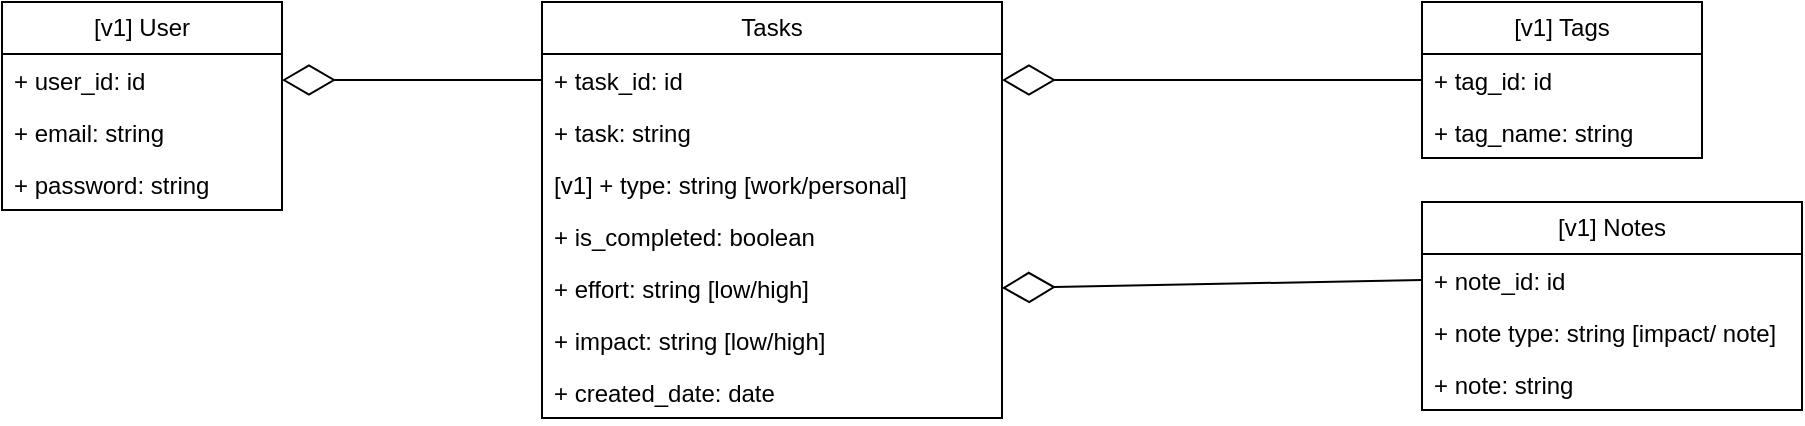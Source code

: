 <mxfile version="22.0.6" type="github">
  <diagram name="Page-1" id="bIse1sEXqI63IvtKZNgD">
    <mxGraphModel dx="2156" dy="709" grid="1" gridSize="10" guides="1" tooltips="1" connect="1" arrows="1" fold="1" page="1" pageScale="1" pageWidth="850" pageHeight="1100" math="0" shadow="0">
      <root>
        <mxCell id="0" />
        <mxCell id="1" parent="0" />
        <mxCell id="Ncuitg3gsHuqARtvOZ92-11" value="Tasks" style="swimlane;fontStyle=0;childLayout=stackLayout;horizontal=1;startSize=26;fillColor=none;horizontalStack=0;resizeParent=1;resizeParentMax=0;resizeLast=0;collapsible=1;marginBottom=0;whiteSpace=wrap;html=1;" vertex="1" parent="1">
          <mxGeometry x="160" y="160" width="230" height="208" as="geometry">
            <mxRectangle x="160" y="160" width="70" height="30" as="alternateBounds" />
          </mxGeometry>
        </mxCell>
        <mxCell id="Ncuitg3gsHuqARtvOZ92-12" value="+ task_id: id" style="text;strokeColor=none;fillColor=none;align=left;verticalAlign=top;spacingLeft=4;spacingRight=4;overflow=hidden;rotatable=0;points=[[0,0.5],[1,0.5]];portConstraint=eastwest;whiteSpace=wrap;html=1;" vertex="1" parent="Ncuitg3gsHuqARtvOZ92-11">
          <mxGeometry y="26" width="230" height="26" as="geometry" />
        </mxCell>
        <mxCell id="Ncuitg3gsHuqARtvOZ92-13" value="+ task: string" style="text;strokeColor=none;fillColor=none;align=left;verticalAlign=top;spacingLeft=4;spacingRight=4;overflow=hidden;rotatable=0;points=[[0,0.5],[1,0.5]];portConstraint=eastwest;whiteSpace=wrap;html=1;" vertex="1" parent="Ncuitg3gsHuqARtvOZ92-11">
          <mxGeometry y="52" width="230" height="26" as="geometry" />
        </mxCell>
        <mxCell id="Ncuitg3gsHuqARtvOZ92-14" value="[v1] + type: string [work/personal]" style="text;strokeColor=none;fillColor=none;align=left;verticalAlign=top;spacingLeft=4;spacingRight=4;overflow=hidden;rotatable=0;points=[[0,0.5],[1,0.5]];portConstraint=eastwest;whiteSpace=wrap;html=1;" vertex="1" parent="Ncuitg3gsHuqARtvOZ92-11">
          <mxGeometry y="78" width="230" height="26" as="geometry" />
        </mxCell>
        <mxCell id="Ncuitg3gsHuqARtvOZ92-16" value="+ is_completed: boolean" style="text;strokeColor=none;fillColor=none;align=left;verticalAlign=top;spacingLeft=4;spacingRight=4;overflow=hidden;rotatable=0;points=[[0,0.5],[1,0.5]];portConstraint=eastwest;whiteSpace=wrap;html=1;" vertex="1" parent="Ncuitg3gsHuqARtvOZ92-11">
          <mxGeometry y="104" width="230" height="26" as="geometry" />
        </mxCell>
        <mxCell id="Ncuitg3gsHuqARtvOZ92-18" value="+ effort: string [low/high]" style="text;strokeColor=none;fillColor=none;align=left;verticalAlign=top;spacingLeft=4;spacingRight=4;overflow=hidden;rotatable=0;points=[[0,0.5],[1,0.5]];portConstraint=eastwest;whiteSpace=wrap;html=1;" vertex="1" parent="Ncuitg3gsHuqARtvOZ92-11">
          <mxGeometry y="130" width="230" height="26" as="geometry" />
        </mxCell>
        <mxCell id="Ncuitg3gsHuqARtvOZ92-19" value="+ impact: string [low/high]" style="text;strokeColor=none;fillColor=none;align=left;verticalAlign=top;spacingLeft=4;spacingRight=4;overflow=hidden;rotatable=0;points=[[0,0.5],[1,0.5]];portConstraint=eastwest;whiteSpace=wrap;html=1;" vertex="1" parent="Ncuitg3gsHuqARtvOZ92-11">
          <mxGeometry y="156" width="230" height="26" as="geometry" />
        </mxCell>
        <mxCell id="Ncuitg3gsHuqARtvOZ92-20" value="+ created_date: date" style="text;strokeColor=none;fillColor=none;align=left;verticalAlign=top;spacingLeft=4;spacingRight=4;overflow=hidden;rotatable=0;points=[[0,0.5],[1,0.5]];portConstraint=eastwest;whiteSpace=wrap;html=1;" vertex="1" parent="Ncuitg3gsHuqARtvOZ92-11">
          <mxGeometry y="182" width="230" height="26" as="geometry" />
        </mxCell>
        <mxCell id="Ncuitg3gsHuqARtvOZ92-23" value="[v1] Tags" style="swimlane;fontStyle=0;childLayout=stackLayout;horizontal=1;startSize=26;fillColor=none;horizontalStack=0;resizeParent=1;resizeParentMax=0;resizeLast=0;collapsible=1;marginBottom=0;whiteSpace=wrap;html=1;" vertex="1" parent="1">
          <mxGeometry x="600" y="160" width="140" height="78" as="geometry">
            <mxRectangle x="490" y="160" width="70" height="30" as="alternateBounds" />
          </mxGeometry>
        </mxCell>
        <mxCell id="Ncuitg3gsHuqARtvOZ92-24" value="+ tag_id: id" style="text;strokeColor=none;fillColor=none;align=left;verticalAlign=top;spacingLeft=4;spacingRight=4;overflow=hidden;rotatable=0;points=[[0,0.5],[1,0.5]];portConstraint=eastwest;whiteSpace=wrap;html=1;" vertex="1" parent="Ncuitg3gsHuqARtvOZ92-23">
          <mxGeometry y="26" width="140" height="26" as="geometry" />
        </mxCell>
        <mxCell id="Ncuitg3gsHuqARtvOZ92-25" value="+ tag_name: string" style="text;strokeColor=none;fillColor=none;align=left;verticalAlign=top;spacingLeft=4;spacingRight=4;overflow=hidden;rotatable=0;points=[[0,0.5],[1,0.5]];portConstraint=eastwest;whiteSpace=wrap;html=1;" vertex="1" parent="Ncuitg3gsHuqARtvOZ92-23">
          <mxGeometry y="52" width="140" height="26" as="geometry" />
        </mxCell>
        <mxCell id="Ncuitg3gsHuqARtvOZ92-34" value="[v1] Notes" style="swimlane;fontStyle=0;childLayout=stackLayout;horizontal=1;startSize=26;fillColor=none;horizontalStack=0;resizeParent=1;resizeParentMax=0;resizeLast=0;collapsible=1;marginBottom=0;whiteSpace=wrap;html=1;" vertex="1" parent="1">
          <mxGeometry x="600" y="260" width="190" height="104" as="geometry" />
        </mxCell>
        <mxCell id="Ncuitg3gsHuqARtvOZ92-35" value="+ note_id: id" style="text;strokeColor=none;fillColor=none;align=left;verticalAlign=top;spacingLeft=4;spacingRight=4;overflow=hidden;rotatable=0;points=[[0,0.5],[1,0.5]];portConstraint=eastwest;whiteSpace=wrap;html=1;" vertex="1" parent="Ncuitg3gsHuqARtvOZ92-34">
          <mxGeometry y="26" width="190" height="26" as="geometry" />
        </mxCell>
        <mxCell id="Ncuitg3gsHuqARtvOZ92-36" value="+ note type: string [impact/ note]" style="text;strokeColor=none;fillColor=none;align=left;verticalAlign=top;spacingLeft=4;spacingRight=4;overflow=hidden;rotatable=0;points=[[0,0.5],[1,0.5]];portConstraint=eastwest;whiteSpace=wrap;html=1;" vertex="1" parent="Ncuitg3gsHuqARtvOZ92-34">
          <mxGeometry y="52" width="190" height="26" as="geometry" />
        </mxCell>
        <mxCell id="Ncuitg3gsHuqARtvOZ92-37" value="+ note: string" style="text;strokeColor=none;fillColor=none;align=left;verticalAlign=top;spacingLeft=4;spacingRight=4;overflow=hidden;rotatable=0;points=[[0,0.5],[1,0.5]];portConstraint=eastwest;whiteSpace=wrap;html=1;" vertex="1" parent="Ncuitg3gsHuqARtvOZ92-34">
          <mxGeometry y="78" width="190" height="26" as="geometry" />
        </mxCell>
        <mxCell id="Ncuitg3gsHuqARtvOZ92-27" value="" style="endArrow=diamondThin;endFill=0;endSize=24;html=1;rounded=0;entryX=1;entryY=0.5;entryDx=0;entryDy=0;exitX=0;exitY=0.5;exitDx=0;exitDy=0;" edge="1" parent="1" source="Ncuitg3gsHuqARtvOZ92-24" target="Ncuitg3gsHuqARtvOZ92-12">
          <mxGeometry width="160" relative="1" as="geometry">
            <mxPoint x="340" y="370" as="sourcePoint" />
            <mxPoint x="500" y="370" as="targetPoint" />
          </mxGeometry>
        </mxCell>
        <mxCell id="Ncuitg3gsHuqARtvOZ92-40" value="" style="endArrow=diamondThin;endFill=0;endSize=24;html=1;rounded=0;entryX=1;entryY=0.5;entryDx=0;entryDy=0;exitX=0;exitY=0.5;exitDx=0;exitDy=0;" edge="1" parent="1" source="Ncuitg3gsHuqARtvOZ92-35">
          <mxGeometry width="160" relative="1" as="geometry">
            <mxPoint x="610" y="209" as="sourcePoint" />
            <mxPoint x="390" y="303" as="targetPoint" />
          </mxGeometry>
        </mxCell>
        <mxCell id="Ncuitg3gsHuqARtvOZ92-41" value="[v1] User" style="swimlane;fontStyle=0;childLayout=stackLayout;horizontal=1;startSize=26;fillColor=none;horizontalStack=0;resizeParent=1;resizeParentMax=0;resizeLast=0;collapsible=1;marginBottom=0;whiteSpace=wrap;html=1;" vertex="1" parent="1">
          <mxGeometry x="-110" y="160" width="140" height="104" as="geometry" />
        </mxCell>
        <mxCell id="Ncuitg3gsHuqARtvOZ92-42" value="+ user_id: id" style="text;strokeColor=none;fillColor=none;align=left;verticalAlign=top;spacingLeft=4;spacingRight=4;overflow=hidden;rotatable=0;points=[[0,0.5],[1,0.5]];portConstraint=eastwest;whiteSpace=wrap;html=1;" vertex="1" parent="Ncuitg3gsHuqARtvOZ92-41">
          <mxGeometry y="26" width="140" height="26" as="geometry" />
        </mxCell>
        <mxCell id="Ncuitg3gsHuqARtvOZ92-43" value="+ email: string" style="text;strokeColor=none;fillColor=none;align=left;verticalAlign=top;spacingLeft=4;spacingRight=4;overflow=hidden;rotatable=0;points=[[0,0.5],[1,0.5]];portConstraint=eastwest;whiteSpace=wrap;html=1;" vertex="1" parent="Ncuitg3gsHuqARtvOZ92-41">
          <mxGeometry y="52" width="140" height="26" as="geometry" />
        </mxCell>
        <mxCell id="Ncuitg3gsHuqARtvOZ92-44" value="+ password: string" style="text;strokeColor=none;fillColor=none;align=left;verticalAlign=top;spacingLeft=4;spacingRight=4;overflow=hidden;rotatable=0;points=[[0,0.5],[1,0.5]];portConstraint=eastwest;whiteSpace=wrap;html=1;" vertex="1" parent="Ncuitg3gsHuqARtvOZ92-41">
          <mxGeometry y="78" width="140" height="26" as="geometry" />
        </mxCell>
        <mxCell id="Ncuitg3gsHuqARtvOZ92-45" value="" style="endArrow=diamondThin;endFill=0;endSize=24;html=1;rounded=0;entryX=1;entryY=0.5;entryDx=0;entryDy=0;exitX=0;exitY=0.5;exitDx=0;exitDy=0;" edge="1" parent="1" source="Ncuitg3gsHuqARtvOZ92-12" target="Ncuitg3gsHuqARtvOZ92-42">
          <mxGeometry width="160" relative="1" as="geometry">
            <mxPoint x="610" y="209" as="sourcePoint" />
            <mxPoint x="400" y="209" as="targetPoint" />
          </mxGeometry>
        </mxCell>
      </root>
    </mxGraphModel>
  </diagram>
</mxfile>
